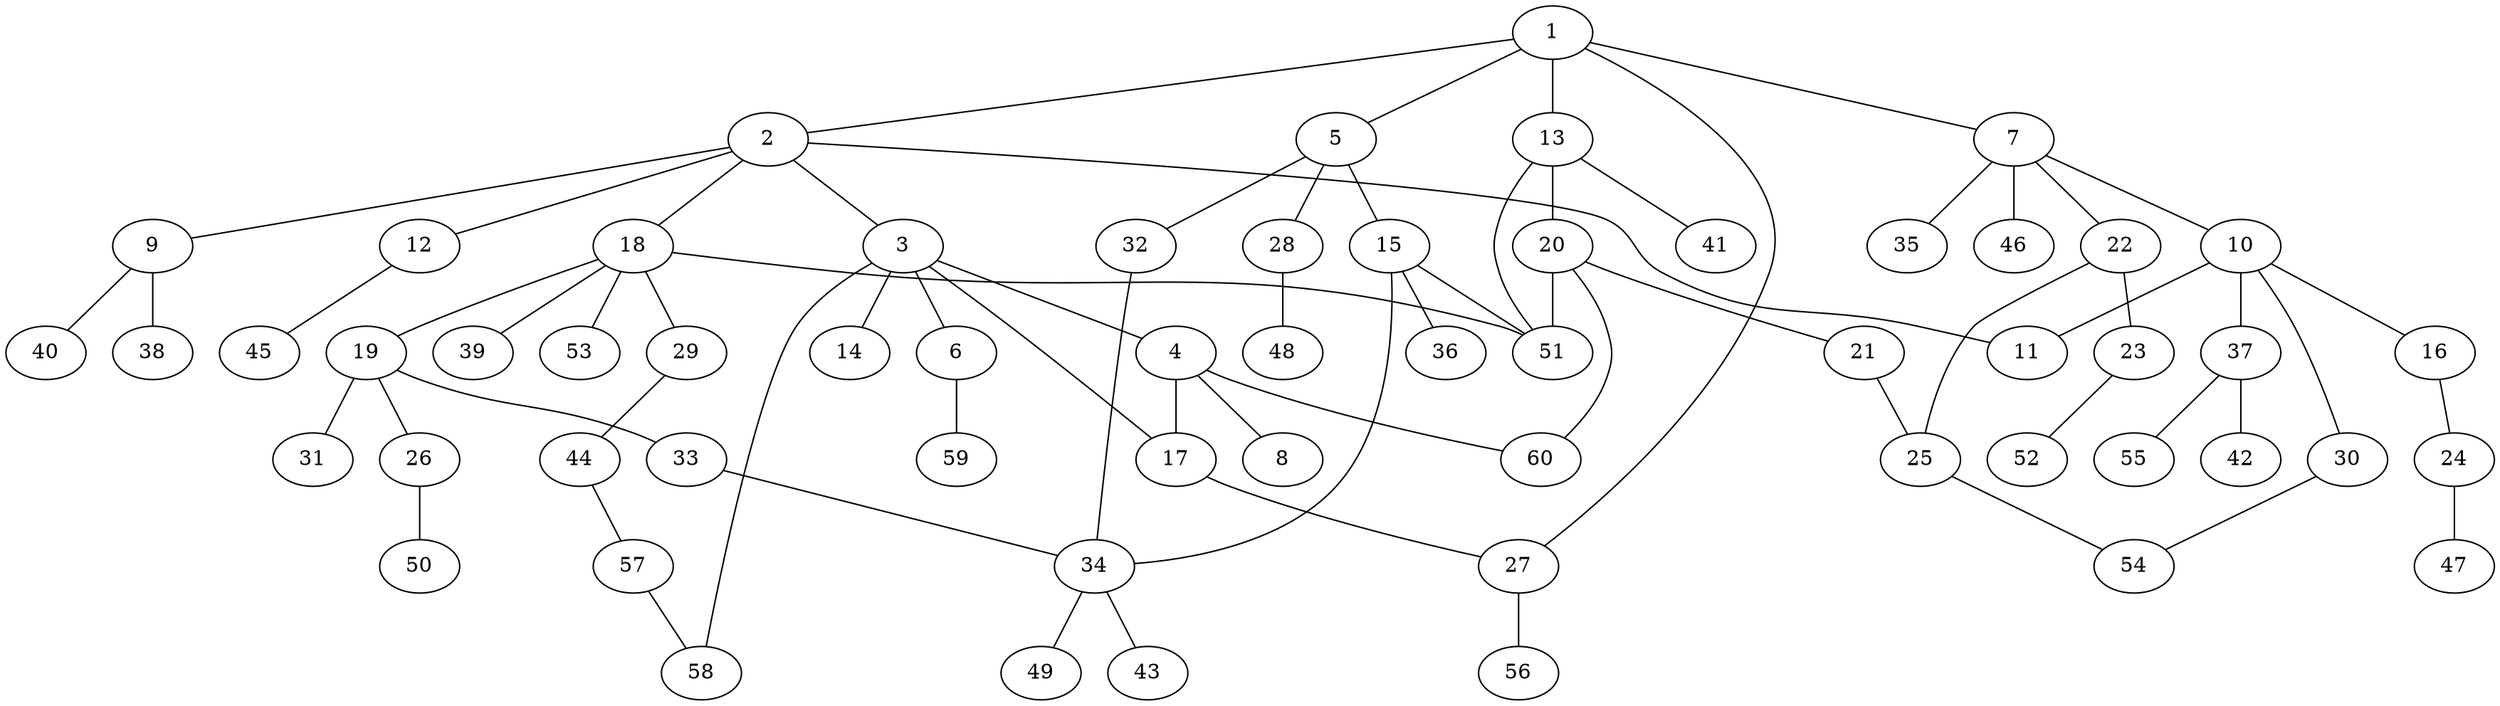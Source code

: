 graph graphname {1--2
1--5
1--7
1--13
1--27
2--3
2--9
2--11
2--12
2--18
3--4
3--6
3--14
3--17
3--58
4--8
4--17
4--60
5--15
5--28
5--32
6--59
7--10
7--22
7--35
7--46
9--38
9--40
10--11
10--16
10--30
10--37
12--45
13--20
13--41
13--51
15--34
15--36
15--51
16--24
17--27
18--19
18--29
18--39
18--51
18--53
19--26
19--31
19--33
20--21
20--51
20--60
21--25
22--23
22--25
23--52
24--47
25--54
26--50
27--56
28--48
29--44
30--54
32--34
33--34
34--43
34--49
37--42
37--55
44--57
57--58
}
